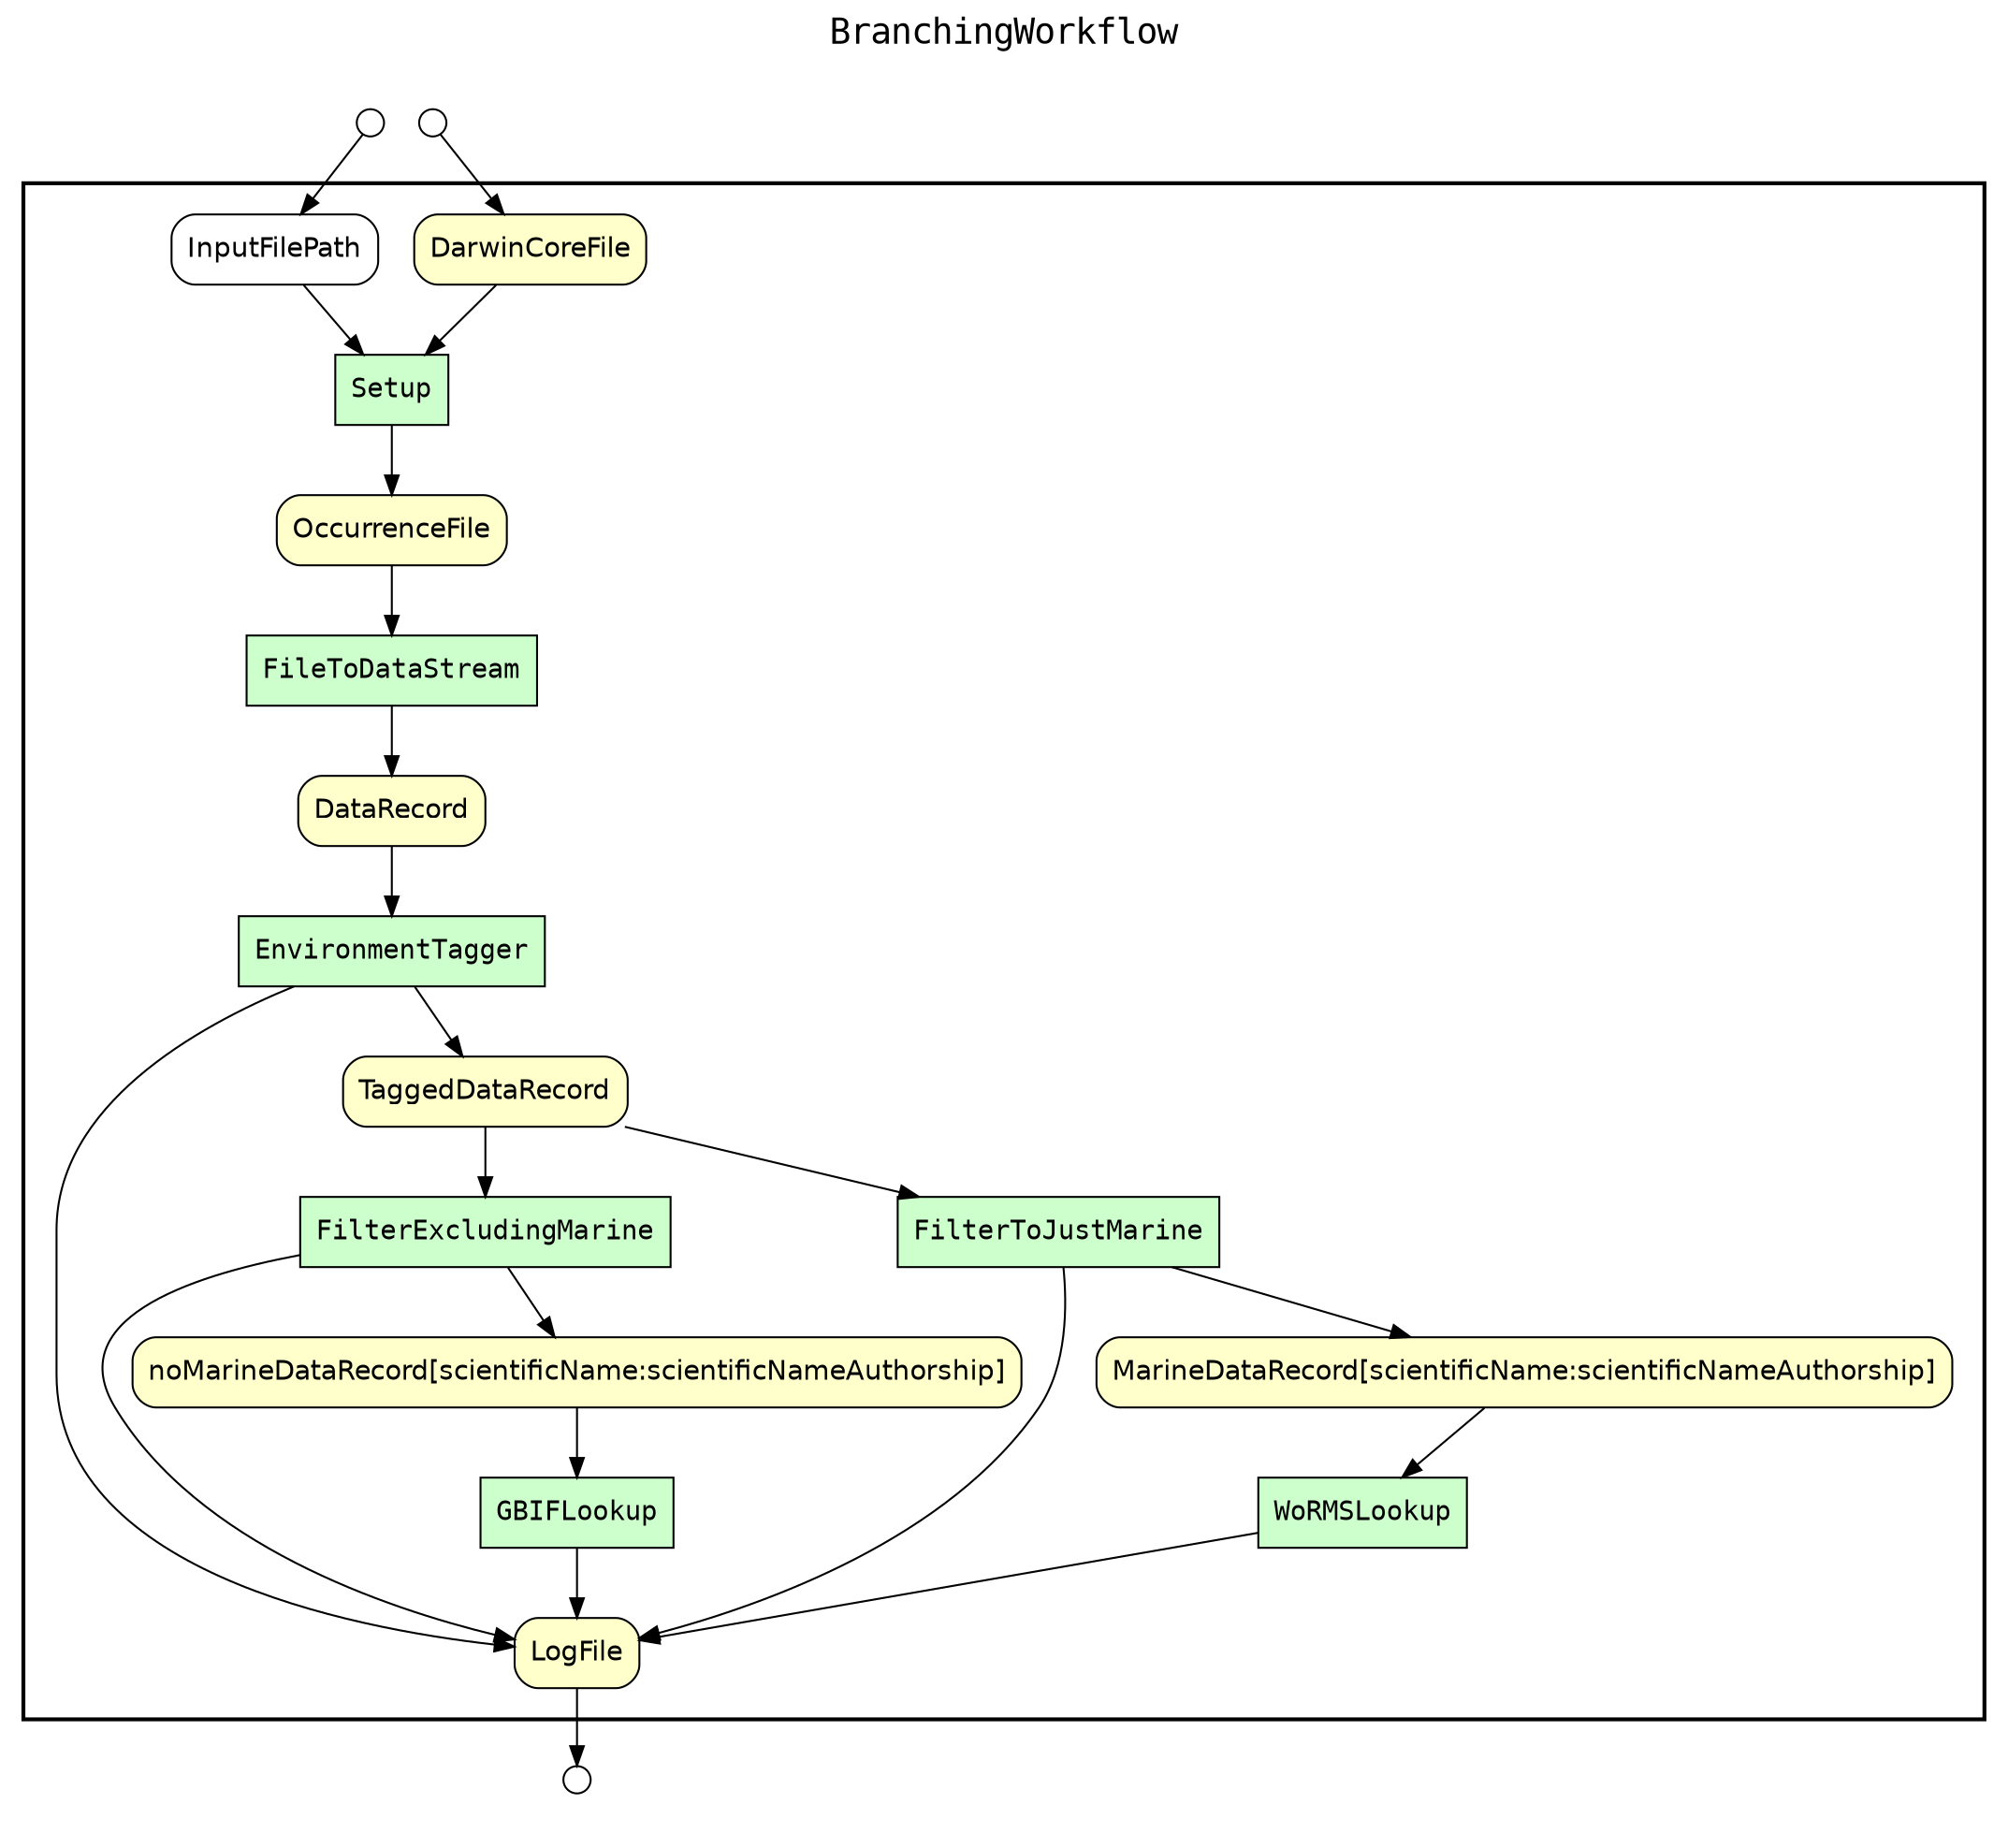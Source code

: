 
digraph yw_data_view {
rankdir=TB
fontname=Courier; fontsize=18; labelloc=t
label="BranchingWorkflow"
subgraph cluster_workflow { label=""; color=black; penwidth=2
subgraph cluster_workflow_inner { label=""; color=white
node[shape=box style="filled" fillcolor="#CCFFCC" peripheries=1 fontname=Courier]
FileToDataStream
Setup
GBIFLookup
WoRMSLookup
FilterExcludingMarine
FilterToJustMarine
EnvironmentTagger
node[shape=box style="filled" fillcolor="#CCFFCC" peripheries=1 fontname=Courier]
node[shape=box style="rounded,filled" fillcolor="#FFFFCC" peripheries=1 fontname=Helvetica]
DarwinCoreFile
OccurrenceFile
DataRecord
LogFile
TaggedDataRecord
<MarineDataRecord[scientificName:scientificNameAuthorship]>
<noMarineDataRecord[scientificName:scientificNameAuthorship]>
node[shape=box style="rounded,filled" fillcolor="#FFFFFF" peripheries=1 fontname=Helvetica]
InputFilePath
}}
subgraph cluster_inflows { label=""; color=white; penwidth=2
subgraph cluster_inflows_inner { label=""; color=white
node[shape=circle fillcolor="#FFFFFF" peripheries=1 width=0.2]
DarwinCoreFile_inflow [label=""]
InputFilePath_inflow [label=""]
}}
subgraph cluster_outflows { label=""; color=white; penwidth=2
subgraph cluster_outflows_inner { label=""; color=white
node[shape=circle fillcolor="#FFFFFF" peripheries=1 width=0.2]
LogFile_outflow [label=""]
}}
<noMarineDataRecord[scientificName:scientificNameAuthorship]> -> GBIFLookup
<MarineDataRecord[scientificName:scientificNameAuthorship]> -> WoRMSLookup
TaggedDataRecord -> FilterExcludingMarine
TaggedDataRecord -> FilterToJustMarine
DataRecord -> EnvironmentTagger
OccurrenceFile -> FileToDataStream
DarwinCoreFile -> Setup
InputFilePath -> Setup
Setup -> OccurrenceFile
FileToDataStream -> DataRecord
EnvironmentTagger -> LogFile
EnvironmentTagger -> TaggedDataRecord
FilterToJustMarine -> LogFile
FilterToJustMarine -> <MarineDataRecord[scientificName:scientificNameAuthorship]>
FilterExcludingMarine -> LogFile
FilterExcludingMarine -> <noMarineDataRecord[scientificName:scientificNameAuthorship]>
WoRMSLookup -> LogFile
GBIFLookup -> LogFile
DarwinCoreFile_inflow -> DarwinCoreFile
InputFilePath_inflow -> InputFilePath
LogFile -> LogFile_outflow
}


